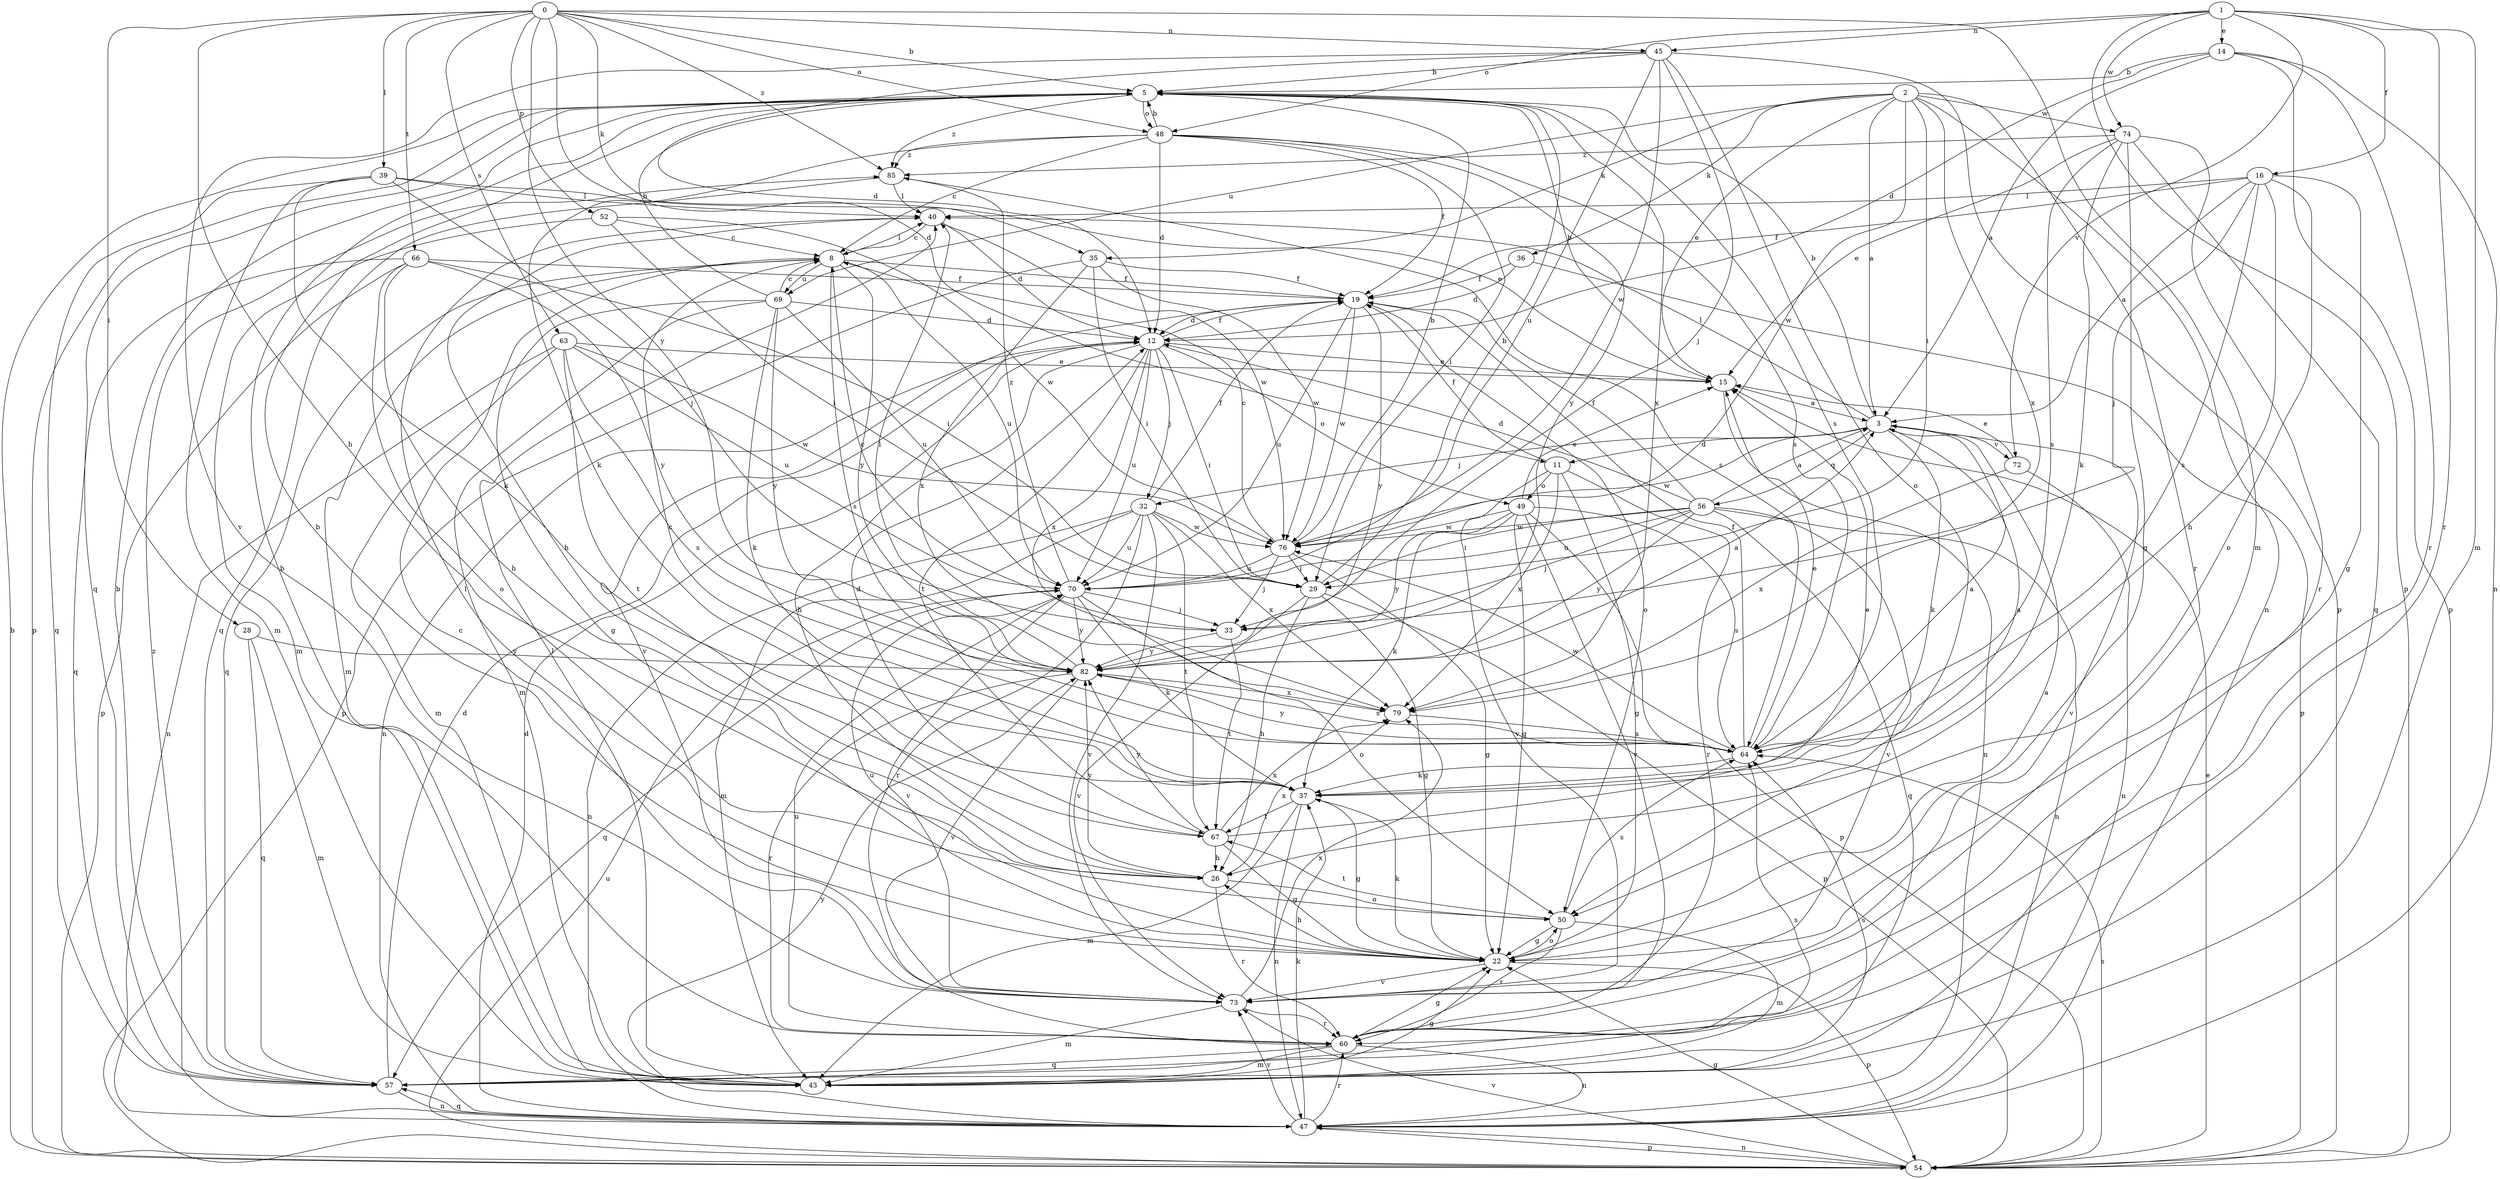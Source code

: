 strict digraph  {
0;
1;
2;
3;
5;
8;
11;
12;
14;
15;
16;
19;
22;
26;
28;
29;
32;
33;
35;
36;
37;
39;
40;
43;
45;
47;
48;
49;
50;
52;
54;
56;
57;
60;
63;
64;
66;
67;
69;
70;
72;
73;
74;
76;
79;
82;
85;
0 -> 5  [label=b];
0 -> 11  [label=d];
0 -> 26  [label=h];
0 -> 28  [label=i];
0 -> 35  [label=k];
0 -> 39  [label=l];
0 -> 43  [label=m];
0 -> 45  [label=n];
0 -> 48  [label=o];
0 -> 52  [label=p];
0 -> 63  [label=s];
0 -> 66  [label=t];
0 -> 82  [label=y];
0 -> 85  [label=z];
1 -> 14  [label=e];
1 -> 16  [label=f];
1 -> 43  [label=m];
1 -> 45  [label=n];
1 -> 48  [label=o];
1 -> 54  [label=p];
1 -> 60  [label=r];
1 -> 72  [label=v];
1 -> 74  [label=w];
2 -> 3  [label=a];
2 -> 15  [label=e];
2 -> 29  [label=i];
2 -> 35  [label=k];
2 -> 36  [label=k];
2 -> 47  [label=n];
2 -> 60  [label=r];
2 -> 69  [label=u];
2 -> 74  [label=w];
2 -> 76  [label=w];
2 -> 79  [label=x];
3 -> 5  [label=b];
3 -> 11  [label=d];
3 -> 32  [label=j];
3 -> 37  [label=k];
3 -> 40  [label=l];
3 -> 56  [label=q];
3 -> 72  [label=v];
3 -> 73  [label=v];
3 -> 76  [label=w];
5 -> 48  [label=o];
5 -> 54  [label=p];
5 -> 57  [label=q];
5 -> 64  [label=s];
5 -> 79  [label=x];
5 -> 85  [label=z];
8 -> 19  [label=f];
8 -> 40  [label=l];
8 -> 43  [label=m];
8 -> 57  [label=q];
8 -> 64  [label=s];
8 -> 69  [label=u];
8 -> 70  [label=u];
8 -> 82  [label=y];
11 -> 19  [label=f];
11 -> 22  [label=g];
11 -> 49  [label=o];
11 -> 60  [label=r];
11 -> 73  [label=v];
11 -> 79  [label=x];
12 -> 15  [label=e];
12 -> 19  [label=f];
12 -> 26  [label=h];
12 -> 29  [label=i];
12 -> 32  [label=j];
12 -> 47  [label=n];
12 -> 49  [label=o];
12 -> 67  [label=t];
12 -> 70  [label=u];
12 -> 79  [label=x];
14 -> 3  [label=a];
14 -> 5  [label=b];
14 -> 12  [label=d];
14 -> 47  [label=n];
14 -> 54  [label=p];
14 -> 60  [label=r];
15 -> 3  [label=a];
15 -> 5  [label=b];
15 -> 47  [label=n];
16 -> 3  [label=a];
16 -> 19  [label=f];
16 -> 22  [label=g];
16 -> 26  [label=h];
16 -> 33  [label=j];
16 -> 40  [label=l];
16 -> 50  [label=o];
16 -> 64  [label=s];
19 -> 12  [label=d];
19 -> 50  [label=o];
19 -> 70  [label=u];
19 -> 73  [label=v];
19 -> 76  [label=w];
19 -> 82  [label=y];
22 -> 3  [label=a];
22 -> 5  [label=b];
22 -> 26  [label=h];
22 -> 37  [label=k];
22 -> 40  [label=l];
22 -> 50  [label=o];
22 -> 54  [label=p];
22 -> 70  [label=u];
22 -> 73  [label=v];
26 -> 50  [label=o];
26 -> 60  [label=r];
26 -> 79  [label=x];
26 -> 82  [label=y];
28 -> 43  [label=m];
28 -> 57  [label=q];
28 -> 82  [label=y];
29 -> 5  [label=b];
29 -> 22  [label=g];
29 -> 26  [label=h];
29 -> 54  [label=p];
29 -> 73  [label=v];
32 -> 19  [label=f];
32 -> 43  [label=m];
32 -> 47  [label=n];
32 -> 60  [label=r];
32 -> 67  [label=t];
32 -> 70  [label=u];
32 -> 73  [label=v];
32 -> 76  [label=w];
32 -> 79  [label=x];
33 -> 8  [label=c];
33 -> 67  [label=t];
33 -> 82  [label=y];
35 -> 19  [label=f];
35 -> 29  [label=i];
35 -> 54  [label=p];
35 -> 76  [label=w];
35 -> 79  [label=x];
36 -> 12  [label=d];
36 -> 19  [label=f];
36 -> 54  [label=p];
37 -> 3  [label=a];
37 -> 8  [label=c];
37 -> 22  [label=g];
37 -> 43  [label=m];
37 -> 47  [label=n];
37 -> 67  [label=t];
39 -> 15  [label=e];
39 -> 33  [label=j];
39 -> 37  [label=k];
39 -> 40  [label=l];
39 -> 43  [label=m];
39 -> 57  [label=q];
40 -> 8  [label=c];
40 -> 12  [label=d];
40 -> 26  [label=h];
40 -> 76  [label=w];
43 -> 22  [label=g];
43 -> 40  [label=l];
43 -> 64  [label=s];
45 -> 5  [label=b];
45 -> 12  [label=d];
45 -> 33  [label=j];
45 -> 50  [label=o];
45 -> 54  [label=p];
45 -> 70  [label=u];
45 -> 73  [label=v];
45 -> 76  [label=w];
47 -> 12  [label=d];
47 -> 37  [label=k];
47 -> 54  [label=p];
47 -> 57  [label=q];
47 -> 60  [label=r];
47 -> 73  [label=v];
47 -> 82  [label=y];
47 -> 85  [label=z];
48 -> 5  [label=b];
48 -> 8  [label=c];
48 -> 12  [label=d];
48 -> 19  [label=f];
48 -> 29  [label=i];
48 -> 37  [label=k];
48 -> 64  [label=s];
48 -> 82  [label=y];
48 -> 85  [label=z];
49 -> 15  [label=e];
49 -> 22  [label=g];
49 -> 37  [label=k];
49 -> 54  [label=p];
49 -> 64  [label=s];
49 -> 73  [label=v];
49 -> 76  [label=w];
49 -> 82  [label=y];
50 -> 22  [label=g];
50 -> 43  [label=m];
50 -> 60  [label=r];
50 -> 64  [label=s];
50 -> 67  [label=t];
52 -> 8  [label=c];
52 -> 29  [label=i];
52 -> 43  [label=m];
52 -> 76  [label=w];
54 -> 5  [label=b];
54 -> 15  [label=e];
54 -> 22  [label=g];
54 -> 47  [label=n];
54 -> 64  [label=s];
54 -> 70  [label=u];
54 -> 73  [label=v];
56 -> 3  [label=a];
56 -> 12  [label=d];
56 -> 19  [label=f];
56 -> 29  [label=i];
56 -> 33  [label=j];
56 -> 47  [label=n];
56 -> 57  [label=q];
56 -> 70  [label=u];
56 -> 73  [label=v];
56 -> 76  [label=w];
56 -> 82  [label=y];
57 -> 5  [label=b];
57 -> 12  [label=d];
57 -> 47  [label=n];
57 -> 64  [label=s];
60 -> 5  [label=b];
60 -> 22  [label=g];
60 -> 43  [label=m];
60 -> 47  [label=n];
60 -> 57  [label=q];
60 -> 70  [label=u];
63 -> 15  [label=e];
63 -> 43  [label=m];
63 -> 47  [label=n];
63 -> 64  [label=s];
63 -> 67  [label=t];
63 -> 70  [label=u];
63 -> 76  [label=w];
64 -> 3  [label=a];
64 -> 15  [label=e];
64 -> 19  [label=f];
64 -> 37  [label=k];
64 -> 76  [label=w];
64 -> 82  [label=y];
66 -> 19  [label=f];
66 -> 26  [label=h];
66 -> 29  [label=i];
66 -> 50  [label=o];
66 -> 54  [label=p];
66 -> 57  [label=q];
66 -> 82  [label=y];
67 -> 12  [label=d];
67 -> 15  [label=e];
67 -> 22  [label=g];
67 -> 26  [label=h];
67 -> 79  [label=x];
67 -> 82  [label=y];
69 -> 5  [label=b];
69 -> 8  [label=c];
69 -> 12  [label=d];
69 -> 22  [label=g];
69 -> 37  [label=k];
69 -> 43  [label=m];
69 -> 70  [label=u];
69 -> 82  [label=y];
70 -> 33  [label=j];
70 -> 37  [label=k];
70 -> 50  [label=o];
70 -> 57  [label=q];
70 -> 73  [label=v];
70 -> 82  [label=y];
70 -> 85  [label=z];
72 -> 15  [label=e];
72 -> 47  [label=n];
72 -> 79  [label=x];
73 -> 8  [label=c];
73 -> 43  [label=m];
73 -> 60  [label=r];
73 -> 79  [label=x];
74 -> 15  [label=e];
74 -> 22  [label=g];
74 -> 37  [label=k];
74 -> 57  [label=q];
74 -> 60  [label=r];
74 -> 64  [label=s];
74 -> 85  [label=z];
76 -> 5  [label=b];
76 -> 8  [label=c];
76 -> 22  [label=g];
76 -> 29  [label=i];
76 -> 33  [label=j];
76 -> 70  [label=u];
79 -> 64  [label=s];
82 -> 3  [label=a];
82 -> 40  [label=l];
82 -> 60  [label=r];
82 -> 64  [label=s];
82 -> 73  [label=v];
82 -> 79  [label=x];
85 -> 40  [label=l];
85 -> 57  [label=q];
85 -> 64  [label=s];
}
